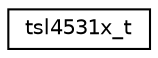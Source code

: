 digraph "Graphical Class Hierarchy"
{
 // LATEX_PDF_SIZE
  edge [fontname="Helvetica",fontsize="10",labelfontname="Helvetica",labelfontsize="10"];
  node [fontname="Helvetica",fontsize="10",shape=record];
  rankdir="LR";
  Node0 [label="tsl4531x_t",height=0.2,width=0.4,color="black", fillcolor="white", style="filled",URL="$structtsl4531x__t.html",tooltip="Device descriptor."];
}
